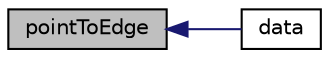 digraph "pointToEdge"
{
  bgcolor="transparent";
  edge [fontname="Helvetica",fontsize="10",labelfontname="Helvetica",labelfontsize="10"];
  node [fontname="Helvetica",fontsize="10",shape=record];
  rankdir="LR";
  Node1 [label="pointToEdge",height=0.2,width=0.4,color="black", fillcolor="grey75", style="filled", fontcolor="black"];
  Node1 -> Node2 [dir="back",color="midnightblue",fontsize="10",style="solid",fontname="Helvetica"];
  Node2 [label="data",height=0.2,width=0.4,color="black",URL="$a01915.html#af78cdd5c550b4c11f0b8b82154d09496",tooltip="Additional data to be passed into container. "];
}
